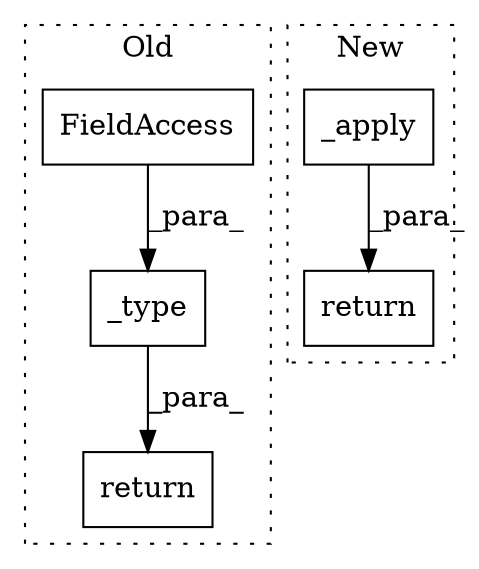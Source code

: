 digraph G {
subgraph cluster0 {
1 [label="return" a="41" s="2699" l="7" shape="box"];
3 [label="_type" a="32" s="2711,2734" l="6,1" shape="box"];
4 [label="FieldAccess" a="22" s="2717" l="17" shape="box"];
label = "Old";
style="dotted";
}
subgraph cluster1 {
2 [label="_apply" a="32" s="3380,3401" l="7,1" shape="box"];
5 [label="return" a="41" s="3368" l="7" shape="box"];
label = "New";
style="dotted";
}
2 -> 5 [label="_para_"];
3 -> 1 [label="_para_"];
4 -> 3 [label="_para_"];
}